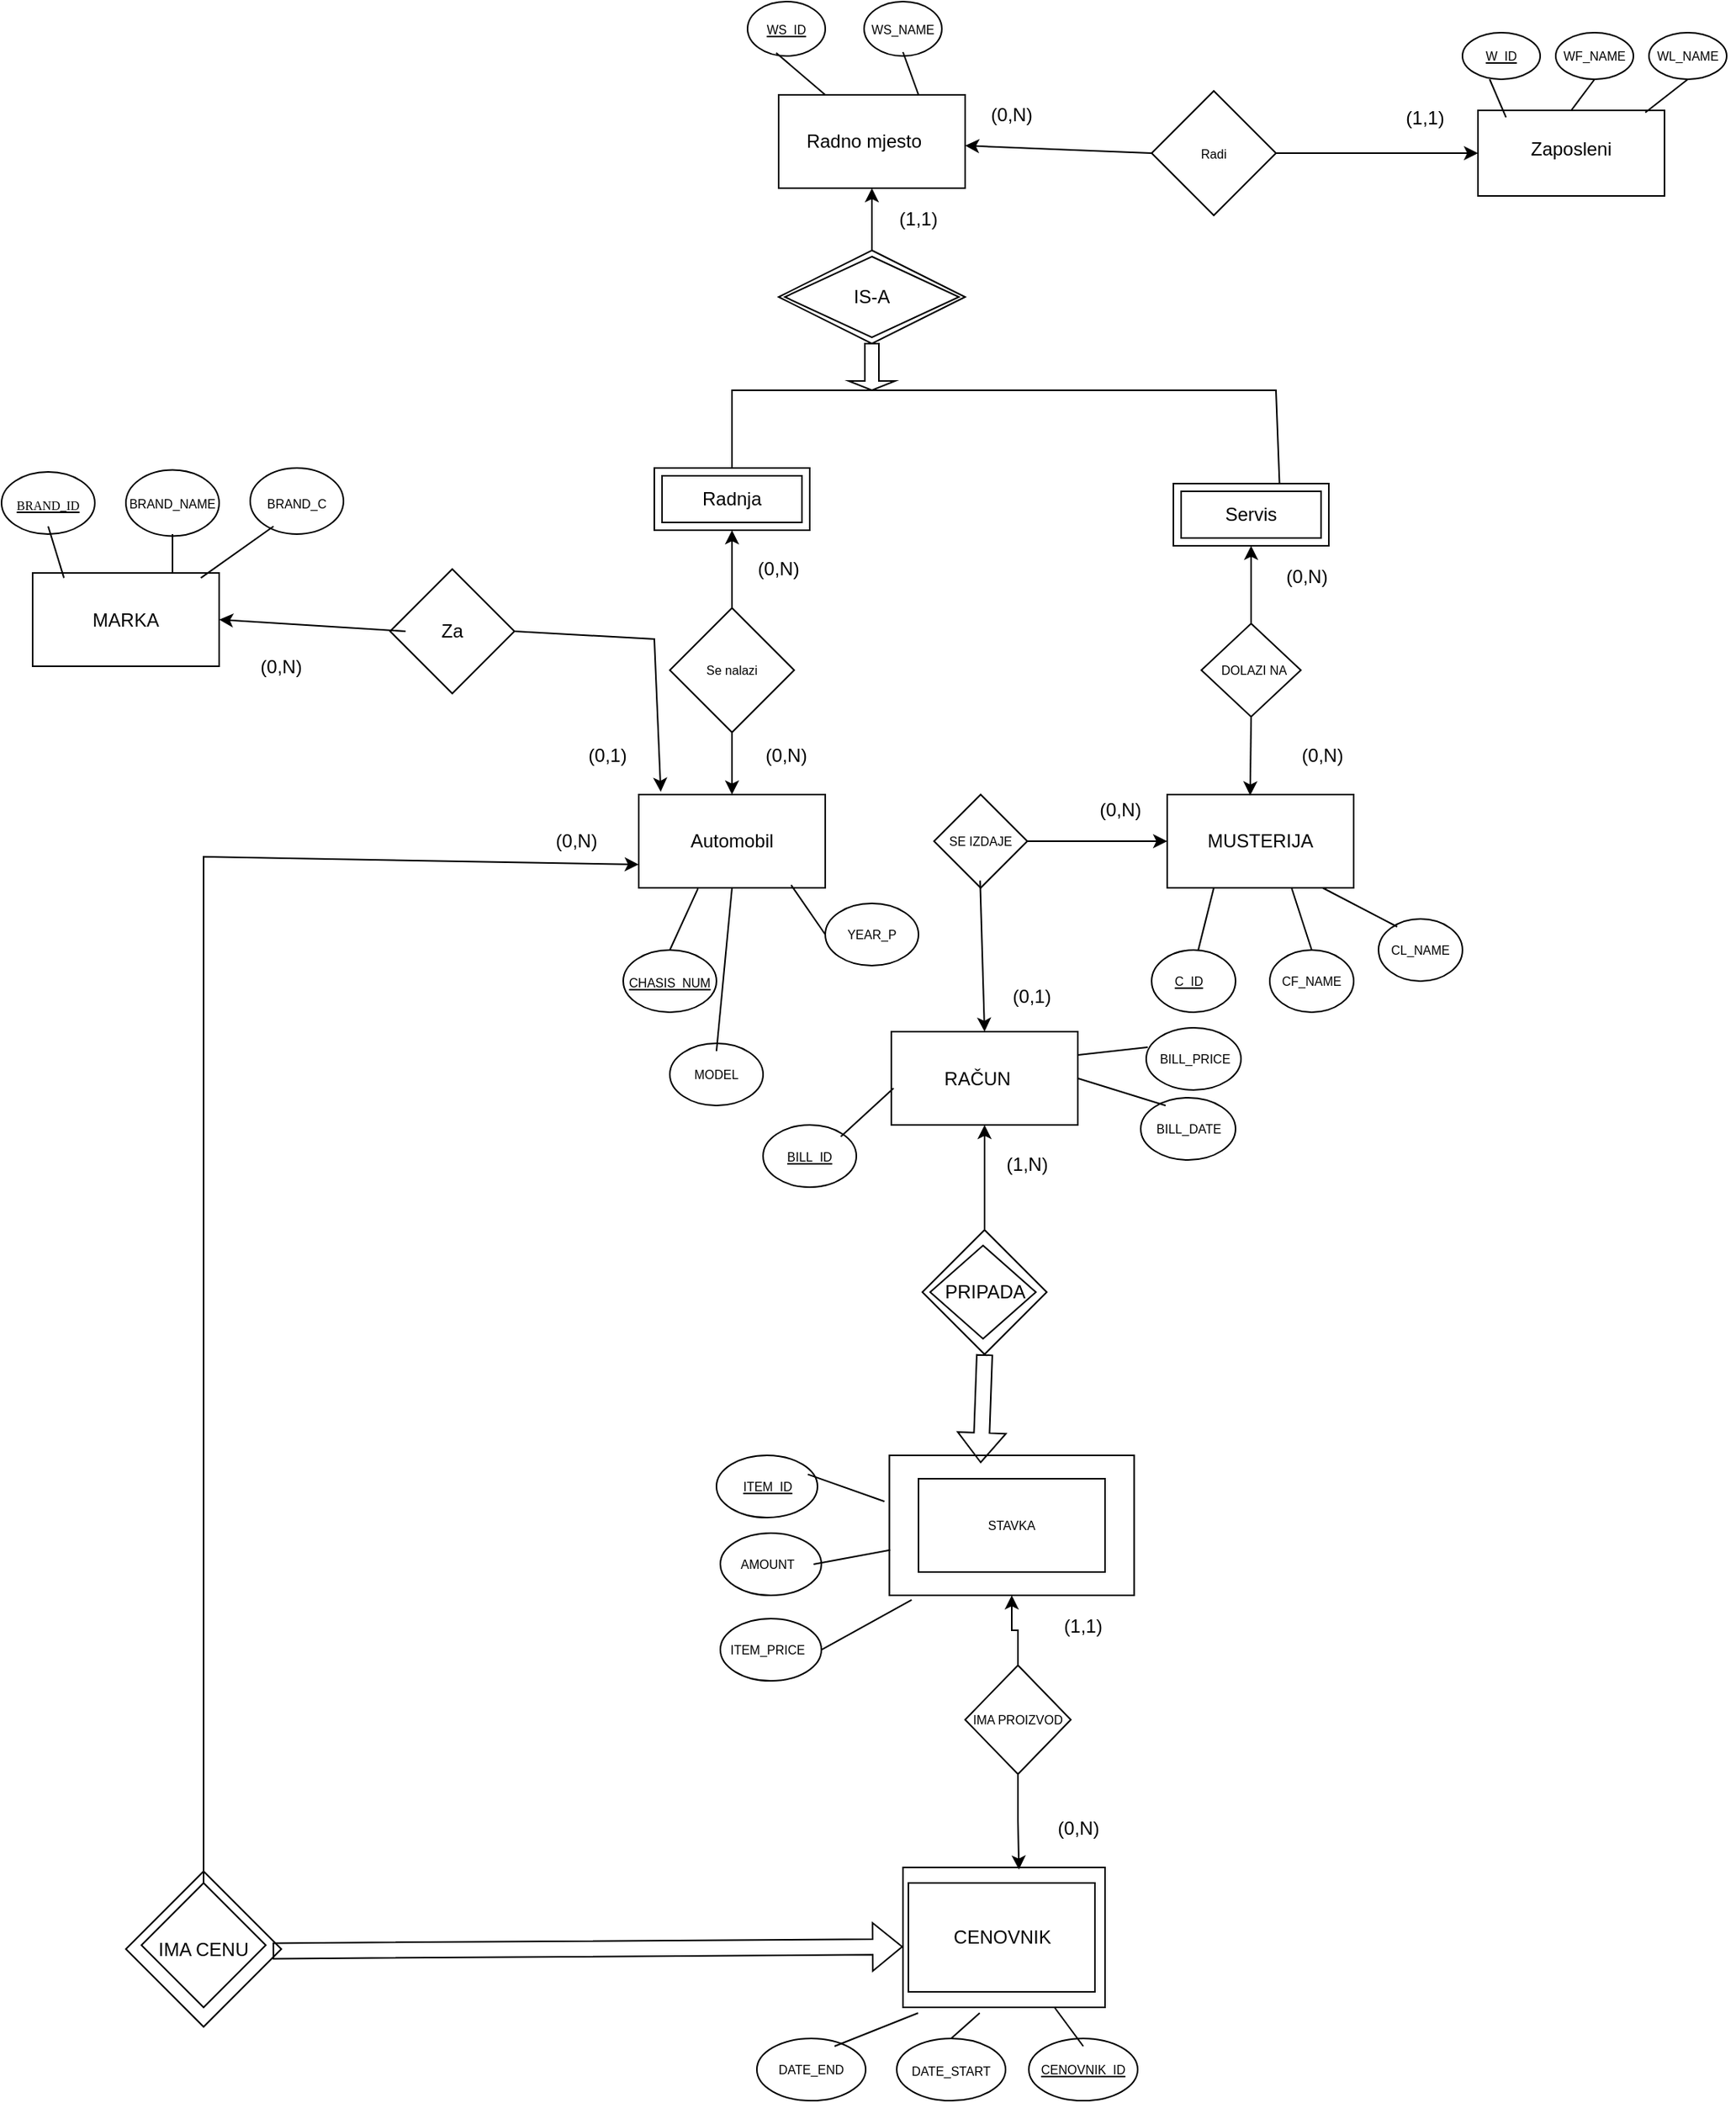 <mxfile version="20.0.1" type="device"><diagram id="7mnA6us9_zpWTogtl-sN" name="Page-1"><mxGraphModel dx="2310" dy="827" grid="1" gridSize="10" guides="1" tooltips="1" connect="1" arrows="1" fold="1" page="1" pageScale="1" pageWidth="827" pageHeight="1169" math="0" shadow="0"><root><mxCell id="0"/><mxCell id="1" parent="0"/><mxCell id="4IV0xCQvhKPfLv9_B-AJ-1" value="" style="rounded=0;whiteSpace=wrap;html=1;" parent="1" vertex="1"><mxGeometry x="560" y="120" width="120" height="55" as="geometry"/></mxCell><mxCell id="4IV0xCQvhKPfLv9_B-AJ-2" value="Zaposleni&lt;br&gt;" style="text;html=1;strokeColor=none;fillColor=none;align=center;verticalAlign=middle;whiteSpace=wrap;rounded=0;" parent="1" vertex="1"><mxGeometry x="590" y="130" width="60" height="30" as="geometry"/></mxCell><mxCell id="4IV0xCQvhKPfLv9_B-AJ-3" value="" style="ellipse;whiteSpace=wrap;html=1;" parent="1" vertex="1"><mxGeometry x="550" y="70" width="50" height="30" as="geometry"/></mxCell><mxCell id="4IV0xCQvhKPfLv9_B-AJ-4" value="W_ID" style="text;html=1;strokeColor=none;fillColor=none;align=center;verticalAlign=middle;whiteSpace=wrap;rounded=0;fontStyle=4;fontSize=8;" parent="1" vertex="1"><mxGeometry x="560" y="70" width="30" height="30" as="geometry"/></mxCell><mxCell id="4IV0xCQvhKPfLv9_B-AJ-8" value="" style="endArrow=none;html=1;rounded=0;fontSize=8;exitX=0.15;exitY=0.08;exitDx=0;exitDy=0;entryX=0.25;entryY=1;entryDx=0;entryDy=0;exitPerimeter=0;" parent="1" source="4IV0xCQvhKPfLv9_B-AJ-1" target="4IV0xCQvhKPfLv9_B-AJ-4" edge="1"><mxGeometry width="50" height="50" relative="1" as="geometry"><mxPoint x="390" y="320" as="sourcePoint"/><mxPoint x="440" y="270" as="targetPoint"/></mxGeometry></mxCell><mxCell id="4IV0xCQvhKPfLv9_B-AJ-9" value="" style="ellipse;whiteSpace=wrap;html=1;fontSize=8;" parent="1" vertex="1"><mxGeometry x="610" y="70" width="50" height="30" as="geometry"/></mxCell><mxCell id="4IV0xCQvhKPfLv9_B-AJ-13" value="" style="ellipse;whiteSpace=wrap;html=1;fontSize=8;" parent="1" vertex="1"><mxGeometry x="670" y="70" width="50" height="30" as="geometry"/></mxCell><mxCell id="4IV0xCQvhKPfLv9_B-AJ-10" value="WF_NAME" style="text;html=1;strokeColor=none;fillColor=none;align=center;verticalAlign=middle;whiteSpace=wrap;rounded=0;fontSize=8;" parent="1" vertex="1"><mxGeometry x="605" y="70" width="60" height="30" as="geometry"/></mxCell><mxCell id="4IV0xCQvhKPfLv9_B-AJ-15" value="" style="endArrow=none;html=1;rounded=0;fontSize=8;exitX=0.5;exitY=0;exitDx=0;exitDy=0;entryX=0.5;entryY=1;entryDx=0;entryDy=0;" parent="1" source="4IV0xCQvhKPfLv9_B-AJ-1" target="4IV0xCQvhKPfLv9_B-AJ-10" edge="1"><mxGeometry width="50" height="50" relative="1" as="geometry"><mxPoint x="620" y="115" as="sourcePoint"/><mxPoint x="640" y="100" as="targetPoint"/></mxGeometry></mxCell><mxCell id="4IV0xCQvhKPfLv9_B-AJ-19" value="WL_NAME" style="text;html=1;strokeColor=none;fillColor=none;align=center;verticalAlign=middle;whiteSpace=wrap;rounded=0;fontSize=8;" parent="1" vertex="1"><mxGeometry x="665" y="70" width="60" height="30" as="geometry"/></mxCell><mxCell id="4IV0xCQvhKPfLv9_B-AJ-21" value="" style="endArrow=none;html=1;rounded=0;fontSize=8;entryX=0.897;entryY=0.025;entryDx=0;entryDy=0;entryPerimeter=0;exitX=0.5;exitY=1;exitDx=0;exitDy=0;" parent="1" source="4IV0xCQvhKPfLv9_B-AJ-19" target="4IV0xCQvhKPfLv9_B-AJ-1" edge="1"><mxGeometry width="50" height="50" relative="1" as="geometry"><mxPoint x="620" y="290" as="sourcePoint"/><mxPoint x="670" y="240" as="targetPoint"/></mxGeometry></mxCell><mxCell id="4IV0xCQvhKPfLv9_B-AJ-23" value="" style="rounded=0;whiteSpace=wrap;html=1;fontSize=8;" parent="1" vertex="1"><mxGeometry x="110" y="110" width="120" height="60" as="geometry"/></mxCell><mxCell id="4IV0xCQvhKPfLv9_B-AJ-24" value="" style="rhombus;whiteSpace=wrap;html=1;fontSize=8;" parent="1" vertex="1"><mxGeometry x="350" y="107.5" width="80" height="80" as="geometry"/></mxCell><mxCell id="4IV0xCQvhKPfLv9_B-AJ-25" value="Radi" style="text;html=1;strokeColor=none;fillColor=none;align=center;verticalAlign=middle;whiteSpace=wrap;rounded=0;fontSize=8;" parent="1" vertex="1"><mxGeometry x="360" y="132.5" width="60" height="30" as="geometry"/></mxCell><mxCell id="4IV0xCQvhKPfLv9_B-AJ-26" value="&lt;font style=&quot;font-size: 12px;&quot;&gt;Radno mjesto&lt;/font&gt;" style="text;html=1;strokeColor=none;fillColor=none;align=center;verticalAlign=middle;whiteSpace=wrap;rounded=0;fontSize=8;" parent="1" vertex="1"><mxGeometry x="100" y="125" width="130" height="30" as="geometry"/></mxCell><mxCell id="4IV0xCQvhKPfLv9_B-AJ-27" value="" style="endArrow=classic;html=1;rounded=0;fontSize=12;exitX=0;exitY=0.5;exitDx=0;exitDy=0;" parent="1" source="4IV0xCQvhKPfLv9_B-AJ-24" target="4IV0xCQvhKPfLv9_B-AJ-26" edge="1"><mxGeometry width="50" height="50" relative="1" as="geometry"><mxPoint x="250" y="190" as="sourcePoint"/><mxPoint x="300" y="140" as="targetPoint"/></mxGeometry></mxCell><mxCell id="4IV0xCQvhKPfLv9_B-AJ-29" value="" style="endArrow=classic;html=1;rounded=0;fontSize=12;exitX=1;exitY=0.5;exitDx=0;exitDy=0;entryX=0;entryY=0.5;entryDx=0;entryDy=0;" parent="1" source="4IV0xCQvhKPfLv9_B-AJ-24" target="4IV0xCQvhKPfLv9_B-AJ-1" edge="1"><mxGeometry width="50" height="50" relative="1" as="geometry"><mxPoint x="390" y="310" as="sourcePoint"/><mxPoint x="440" y="260" as="targetPoint"/></mxGeometry></mxCell><mxCell id="4IV0xCQvhKPfLv9_B-AJ-30" value="(1,1)" style="text;html=1;strokeColor=none;fillColor=none;align=center;verticalAlign=middle;whiteSpace=wrap;rounded=0;fontSize=12;" parent="1" vertex="1"><mxGeometry x="496" y="110" width="60" height="30" as="geometry"/></mxCell><mxCell id="4IV0xCQvhKPfLv9_B-AJ-31" value="(0,N)" style="text;html=1;strokeColor=none;fillColor=none;align=center;verticalAlign=middle;whiteSpace=wrap;rounded=0;fontSize=12;" parent="1" vertex="1"><mxGeometry x="230" y="107.5" width="60" height="30" as="geometry"/></mxCell><mxCell id="4IV0xCQvhKPfLv9_B-AJ-32" value="IS-A" style="shape=rhombus;double=1;perimeter=rhombusPerimeter;whiteSpace=wrap;html=1;align=center;fontSize=12;" parent="1" vertex="1"><mxGeometry x="110" y="210" width="120" height="60" as="geometry"/></mxCell><mxCell id="4IV0xCQvhKPfLv9_B-AJ-33" value="" style="endArrow=classic;html=1;rounded=0;fontSize=12;exitX=0.5;exitY=0;exitDx=0;exitDy=0;entryX=0.5;entryY=1;entryDx=0;entryDy=0;" parent="1" source="4IV0xCQvhKPfLv9_B-AJ-32" target="4IV0xCQvhKPfLv9_B-AJ-23" edge="1"><mxGeometry width="50" height="50" relative="1" as="geometry"><mxPoint x="80" y="240" as="sourcePoint"/><mxPoint x="130" y="190" as="targetPoint"/></mxGeometry></mxCell><mxCell id="4IV0xCQvhKPfLv9_B-AJ-35" value="" style="shape=singleArrow;direction=south;whiteSpace=wrap;html=1;fontSize=12;" parent="1" vertex="1"><mxGeometry x="155" y="270" width="30" height="30" as="geometry"/></mxCell><mxCell id="4IV0xCQvhKPfLv9_B-AJ-38" value="" style="endArrow=none;html=1;rounded=0;fontSize=12;exitX=0.684;exitY=0.085;exitDx=0;exitDy=0;entryX=1;entryY=0.5;entryDx=0;entryDy=0;entryPerimeter=0;exitPerimeter=0;" parent="1" source="4IV0xCQvhKPfLv9_B-AJ-39" target="4IV0xCQvhKPfLv9_B-AJ-35" edge="1"><mxGeometry width="50" height="50" relative="1" as="geometry"><mxPoint x="260" y="350" as="sourcePoint"/><mxPoint x="440" y="260" as="targetPoint"/><Array as="points"><mxPoint x="430" y="300"/></Array></mxGeometry></mxCell><mxCell id="4IV0xCQvhKPfLv9_B-AJ-39" value="Servis" style="shape=ext;margin=3;double=1;whiteSpace=wrap;html=1;align=center;fontSize=12;" parent="1" vertex="1"><mxGeometry x="364" y="360" width="100" height="40" as="geometry"/></mxCell><mxCell id="4IV0xCQvhKPfLv9_B-AJ-40" value="Radnja" style="shape=ext;margin=3;double=1;whiteSpace=wrap;html=1;align=center;fontSize=12;" parent="1" vertex="1"><mxGeometry x="30" y="350" width="100" height="40" as="geometry"/></mxCell><mxCell id="4IV0xCQvhKPfLv9_B-AJ-41" value="" style="endArrow=none;html=1;rounded=0;fontSize=12;exitX=0.5;exitY=0;exitDx=0;exitDy=0;entryX=1;entryY=0.5;entryDx=0;entryDy=0;entryPerimeter=0;" parent="1" source="4IV0xCQvhKPfLv9_B-AJ-40" target="4IV0xCQvhKPfLv9_B-AJ-35" edge="1"><mxGeometry width="50" height="50" relative="1" as="geometry"><mxPoint x="390" y="310" as="sourcePoint"/><mxPoint x="140" y="310" as="targetPoint"/><Array as="points"><mxPoint x="80" y="300"/></Array></mxGeometry></mxCell><mxCell id="4IV0xCQvhKPfLv9_B-AJ-42" value="(1,1)" style="text;html=1;strokeColor=none;fillColor=none;align=center;verticalAlign=middle;whiteSpace=wrap;rounded=0;fontSize=12;" parent="1" vertex="1"><mxGeometry x="170" y="175" width="60" height="30" as="geometry"/></mxCell><mxCell id="4IV0xCQvhKPfLv9_B-AJ-43" value="" style="rounded=0;whiteSpace=wrap;html=1;fontSize=12;" parent="1" vertex="1"><mxGeometry x="20" y="560" width="120" height="60" as="geometry"/></mxCell><mxCell id="4IV0xCQvhKPfLv9_B-AJ-44" value="" style="rhombus;whiteSpace=wrap;html=1;fontSize=12;" parent="1" vertex="1"><mxGeometry x="40" y="440" width="80" height="80" as="geometry"/></mxCell><mxCell id="4IV0xCQvhKPfLv9_B-AJ-45" value="" style="endArrow=classic;html=1;rounded=0;fontSize=12;exitX=0.5;exitY=0;exitDx=0;exitDy=0;entryX=0.5;entryY=1;entryDx=0;entryDy=0;" parent="1" source="4IV0xCQvhKPfLv9_B-AJ-44" target="4IV0xCQvhKPfLv9_B-AJ-40" edge="1"><mxGeometry width="50" height="50" relative="1" as="geometry"><mxPoint x="390" y="410" as="sourcePoint"/><mxPoint x="440" y="360" as="targetPoint"/></mxGeometry></mxCell><mxCell id="4IV0xCQvhKPfLv9_B-AJ-46" value="" style="endArrow=classic;html=1;rounded=0;fontSize=12;exitX=0.5;exitY=1;exitDx=0;exitDy=0;entryX=0.5;entryY=0;entryDx=0;entryDy=0;" parent="1" source="4IV0xCQvhKPfLv9_B-AJ-44" target="4IV0xCQvhKPfLv9_B-AJ-43" edge="1"><mxGeometry width="50" height="50" relative="1" as="geometry"><mxPoint x="120" y="560" as="sourcePoint"/><mxPoint x="170" y="510" as="targetPoint"/></mxGeometry></mxCell><mxCell id="4IV0xCQvhKPfLv9_B-AJ-47" value="" style="ellipse;whiteSpace=wrap;html=1;fontSize=12;" parent="1" vertex="1"><mxGeometry x="90" y="50" width="50" height="35" as="geometry"/></mxCell><mxCell id="4IV0xCQvhKPfLv9_B-AJ-48" value="&lt;u&gt;WS_ID&lt;/u&gt;" style="text;html=1;strokeColor=none;fillColor=none;align=center;verticalAlign=middle;whiteSpace=wrap;rounded=0;fontSize=8;" parent="1" vertex="1"><mxGeometry x="85" y="52.5" width="60" height="30" as="geometry"/></mxCell><mxCell id="4IV0xCQvhKPfLv9_B-AJ-49" value="" style="endArrow=none;html=1;rounded=0;fontSize=8;entryX=0.39;entryY=1.017;entryDx=0;entryDy=0;entryPerimeter=0;exitX=0.25;exitY=0;exitDx=0;exitDy=0;" parent="1" source="4IV0xCQvhKPfLv9_B-AJ-23" target="4IV0xCQvhKPfLv9_B-AJ-48" edge="1"><mxGeometry width="50" height="50" relative="1" as="geometry"><mxPoint x="50" y="140" as="sourcePoint"/><mxPoint x="100" y="90" as="targetPoint"/></mxGeometry></mxCell><mxCell id="4IV0xCQvhKPfLv9_B-AJ-50" value="Se nalazi" style="text;html=1;strokeColor=none;fillColor=none;align=center;verticalAlign=middle;whiteSpace=wrap;rounded=0;fontSize=8;" parent="1" vertex="1"><mxGeometry x="50" y="465" width="60" height="30" as="geometry"/></mxCell><mxCell id="4IV0xCQvhKPfLv9_B-AJ-51" value="&lt;font style=&quot;font-size: 12px;&quot;&gt;Automobil&lt;/font&gt;" style="text;html=1;strokeColor=none;fillColor=none;align=center;verticalAlign=middle;whiteSpace=wrap;rounded=0;fontSize=8;" parent="1" vertex="1"><mxGeometry x="50" y="575" width="60" height="30" as="geometry"/></mxCell><mxCell id="4IV0xCQvhKPfLv9_B-AJ-52" value="" style="ellipse;whiteSpace=wrap;html=1;fontSize=12;" parent="1" vertex="1"><mxGeometry x="10" y="660" width="60" height="40" as="geometry"/></mxCell><mxCell id="4IV0xCQvhKPfLv9_B-AJ-53" value="&lt;u&gt;&lt;font style=&quot;font-size: 8px;&quot;&gt;CHASIS_NUM&lt;/font&gt;&lt;/u&gt;" style="text;html=1;strokeColor=none;fillColor=none;align=center;verticalAlign=middle;whiteSpace=wrap;rounded=0;fontSize=12;" parent="1" vertex="1"><mxGeometry x="10" y="665" width="60" height="30" as="geometry"/></mxCell><mxCell id="4IV0xCQvhKPfLv9_B-AJ-54" value="" style="endArrow=none;html=1;rounded=0;fontSize=8;entryX=0.317;entryY=1.01;entryDx=0;entryDy=0;entryPerimeter=0;" parent="1" target="4IV0xCQvhKPfLv9_B-AJ-43" edge="1"><mxGeometry width="50" height="50" relative="1" as="geometry"><mxPoint x="40" y="660" as="sourcePoint"/><mxPoint x="80" y="630" as="targetPoint"/></mxGeometry></mxCell><mxCell id="4IV0xCQvhKPfLv9_B-AJ-56" value="" style="ellipse;whiteSpace=wrap;html=1;fontSize=12;" parent="1" vertex="1"><mxGeometry x="140" y="630" width="60" height="40" as="geometry"/></mxCell><mxCell id="4IV0xCQvhKPfLv9_B-AJ-57" value="" style="ellipse;whiteSpace=wrap;html=1;fontSize=12;" parent="1" vertex="1"><mxGeometry x="40" y="720" width="60" height="40" as="geometry"/></mxCell><mxCell id="4IV0xCQvhKPfLv9_B-AJ-59" value="YEAR_P" style="text;html=1;strokeColor=none;fillColor=none;align=center;verticalAlign=middle;whiteSpace=wrap;rounded=0;fontSize=8;" parent="1" vertex="1"><mxGeometry x="140" y="635" width="60" height="30" as="geometry"/></mxCell><mxCell id="4IV0xCQvhKPfLv9_B-AJ-60" value="MODEL" style="text;html=1;strokeColor=none;fillColor=none;align=center;verticalAlign=middle;whiteSpace=wrap;rounded=0;fontSize=8;" parent="1" vertex="1"><mxGeometry x="40" y="725" width="60" height="30" as="geometry"/></mxCell><mxCell id="4IV0xCQvhKPfLv9_B-AJ-62" value="" style="endArrow=none;html=1;rounded=0;fontSize=8;entryX=0.817;entryY=0.97;entryDx=0;entryDy=0;entryPerimeter=0;" parent="1" target="4IV0xCQvhKPfLv9_B-AJ-43" edge="1"><mxGeometry width="50" height="50" relative="1" as="geometry"><mxPoint x="140" y="650" as="sourcePoint"/><mxPoint x="330" y="600" as="targetPoint"/></mxGeometry></mxCell><mxCell id="4IV0xCQvhKPfLv9_B-AJ-63" value="" style="endArrow=none;html=1;rounded=0;fontSize=8;exitX=0.5;exitY=0;exitDx=0;exitDy=0;" parent="1" source="4IV0xCQvhKPfLv9_B-AJ-60" edge="1"><mxGeometry width="50" height="50" relative="1" as="geometry"><mxPoint x="210" y="510" as="sourcePoint"/><mxPoint x="80" y="620" as="targetPoint"/></mxGeometry></mxCell><mxCell id="4IV0xCQvhKPfLv9_B-AJ-65" value="(0,N)" style="text;html=1;strokeColor=none;fillColor=none;align=center;verticalAlign=middle;whiteSpace=wrap;rounded=0;fontSize=12;" parent="1" vertex="1"><mxGeometry x="80" y="400" width="60" height="30" as="geometry"/></mxCell><mxCell id="4IV0xCQvhKPfLv9_B-AJ-67" value="(0,N)" style="text;html=1;strokeColor=none;fillColor=none;align=center;verticalAlign=middle;whiteSpace=wrap;rounded=0;fontSize=12;" parent="1" vertex="1"><mxGeometry x="85" y="520" width="60" height="30" as="geometry"/></mxCell><mxCell id="4IV0xCQvhKPfLv9_B-AJ-69" value="" style="rounded=0;whiteSpace=wrap;html=1;fontSize=12;" parent="1" vertex="1"><mxGeometry x="360" y="560" width="120" height="60" as="geometry"/></mxCell><mxCell id="4IV0xCQvhKPfLv9_B-AJ-70" value="MUSTERIJA" style="text;html=1;strokeColor=none;fillColor=none;align=center;verticalAlign=middle;whiteSpace=wrap;rounded=0;fontSize=12;" parent="1" vertex="1"><mxGeometry x="390" y="575" width="60" height="30" as="geometry"/></mxCell><mxCell id="4IV0xCQvhKPfLv9_B-AJ-71" value="" style="rhombus;whiteSpace=wrap;html=1;fontSize=12;" parent="1" vertex="1"><mxGeometry x="210" y="560" width="60" height="60" as="geometry"/></mxCell><mxCell id="4IV0xCQvhKPfLv9_B-AJ-72" value="SE IZDAJE" style="text;html=1;strokeColor=none;fillColor=none;align=center;verticalAlign=middle;whiteSpace=wrap;rounded=0;fontSize=8;" parent="1" vertex="1"><mxGeometry x="210" y="575" width="60" height="30" as="geometry"/></mxCell><mxCell id="4IV0xCQvhKPfLv9_B-AJ-73" value="" style="endArrow=classic;html=1;rounded=0;fontSize=8;exitX=1;exitY=0.5;exitDx=0;exitDy=0;entryX=0;entryY=0.5;entryDx=0;entryDy=0;" parent="1" source="4IV0xCQvhKPfLv9_B-AJ-72" target="4IV0xCQvhKPfLv9_B-AJ-69" edge="1"><mxGeometry width="50" height="50" relative="1" as="geometry"><mxPoint x="280" y="600" as="sourcePoint"/><mxPoint x="330" y="550" as="targetPoint"/></mxGeometry></mxCell><mxCell id="4IV0xCQvhKPfLv9_B-AJ-77" value="" style="ellipse;whiteSpace=wrap;html=1;fontSize=12;" parent="1" vertex="1"><mxGeometry x="350" y="660" width="54" height="40" as="geometry"/></mxCell><mxCell id="4IV0xCQvhKPfLv9_B-AJ-78" value="&lt;u&gt;C_ID&lt;/u&gt;" style="text;html=1;strokeColor=none;fillColor=none;align=center;verticalAlign=middle;whiteSpace=wrap;rounded=0;fontSize=8;" parent="1" vertex="1"><mxGeometry x="344" y="665" width="60" height="30" as="geometry"/></mxCell><mxCell id="4IV0xCQvhKPfLv9_B-AJ-79" value="" style="endArrow=none;html=1;rounded=0;fontSize=8;exitX=0.25;exitY=1;exitDx=0;exitDy=0;" parent="1" source="4IV0xCQvhKPfLv9_B-AJ-69" edge="1"><mxGeometry width="50" height="50" relative="1" as="geometry"><mxPoint x="260" y="740" as="sourcePoint"/><mxPoint x="380" y="660" as="targetPoint"/></mxGeometry></mxCell><mxCell id="4IV0xCQvhKPfLv9_B-AJ-81" value="" style="ellipse;whiteSpace=wrap;html=1;fontSize=12;" parent="1" vertex="1"><mxGeometry x="426" y="660" width="54" height="40" as="geometry"/></mxCell><mxCell id="4IV0xCQvhKPfLv9_B-AJ-83" value="" style="ellipse;whiteSpace=wrap;html=1;fontSize=12;" parent="1" vertex="1"><mxGeometry x="496" y="640" width="54" height="40" as="geometry"/></mxCell><mxCell id="4IV0xCQvhKPfLv9_B-AJ-85" value="CF_NAME" style="text;html=1;strokeColor=none;fillColor=none;align=center;verticalAlign=middle;whiteSpace=wrap;rounded=0;fontSize=8;" parent="1" vertex="1"><mxGeometry x="423" y="665" width="60" height="30" as="geometry"/></mxCell><mxCell id="4IV0xCQvhKPfLv9_B-AJ-86" value="CL_NAME" style="text;html=1;strokeColor=none;fillColor=none;align=center;verticalAlign=middle;whiteSpace=wrap;rounded=0;fontSize=8;" parent="1" vertex="1"><mxGeometry x="493" y="645" width="60" height="30" as="geometry"/></mxCell><mxCell id="4IV0xCQvhKPfLv9_B-AJ-87" value="" style="endArrow=none;html=1;rounded=0;fontSize=8;exitX=0.667;exitY=1;exitDx=0;exitDy=0;exitPerimeter=0;" parent="1" source="4IV0xCQvhKPfLv9_B-AJ-69" edge="1"><mxGeometry width="50" height="50" relative="1" as="geometry"><mxPoint x="380" y="800" as="sourcePoint"/><mxPoint x="453" y="660" as="targetPoint"/></mxGeometry></mxCell><mxCell id="4IV0xCQvhKPfLv9_B-AJ-88" value="" style="endArrow=none;html=1;rounded=0;fontSize=8;entryX=0.25;entryY=0;entryDx=0;entryDy=0;" parent="1" target="4IV0xCQvhKPfLv9_B-AJ-86" edge="1"><mxGeometry width="50" height="50" relative="1" as="geometry"><mxPoint x="460" y="620" as="sourcePoint"/><mxPoint x="500" y="640" as="targetPoint"/></mxGeometry></mxCell><mxCell id="4IV0xCQvhKPfLv9_B-AJ-89" value="" style="rounded=0;whiteSpace=wrap;html=1;fontSize=8;" parent="1" vertex="1"><mxGeometry x="182.5" y="712.5" width="120" height="60" as="geometry"/></mxCell><mxCell id="4IV0xCQvhKPfLv9_B-AJ-90" value="RAČUN" style="text;html=1;strokeColor=none;fillColor=none;align=center;verticalAlign=middle;whiteSpace=wrap;rounded=0;fontSize=12;" parent="1" vertex="1"><mxGeometry x="207.5" y="727.5" width="60" height="30" as="geometry"/></mxCell><mxCell id="4IV0xCQvhKPfLv9_B-AJ-95" value="" style="endArrow=classic;html=1;rounded=0;fontSize=8;entryX=0.5;entryY=0;entryDx=0;entryDy=0;exitX=0.494;exitY=0.922;exitDx=0;exitDy=0;exitPerimeter=0;" parent="1" source="4IV0xCQvhKPfLv9_B-AJ-71" target="4IV0xCQvhKPfLv9_B-AJ-89" edge="1"><mxGeometry width="50" height="50" relative="1" as="geometry"><mxPoint x="240" y="690" as="sourcePoint"/><mxPoint x="240" y="440" as="targetPoint"/></mxGeometry></mxCell><mxCell id="4IV0xCQvhKPfLv9_B-AJ-99" value="" style="rounded=0;whiteSpace=wrap;html=1;fontSize=12;fillColor=default;" parent="1" vertex="1"><mxGeometry x="193.5" y="1260" width="120" height="70" as="geometry"/></mxCell><mxCell id="4IV0xCQvhKPfLv9_B-AJ-100" value="CENOVNIK" style="text;html=1;strokeColor=none;fillColor=none;align=center;verticalAlign=middle;whiteSpace=wrap;rounded=0;fontSize=12;" parent="1" vertex="1"><mxGeometry x="223.5" y="1280" width="60" height="30" as="geometry"/></mxCell><mxCell id="4IV0xCQvhKPfLv9_B-AJ-102" value="" style="rhombus;whiteSpace=wrap;html=1;fontSize=12;fillColor=default;" parent="1" vertex="1"><mxGeometry x="-300" y="1260" width="80" height="80" as="geometry"/></mxCell><mxCell id="4IV0xCQvhKPfLv9_B-AJ-104" value="" style="endArrow=classic;html=1;rounded=0;fontSize=12;exitX=0.5;exitY=0;exitDx=0;exitDy=0;entryX=0;entryY=0.75;entryDx=0;entryDy=0;" parent="1" source="4IV0xCQvhKPfLv9_B-AJ-102" target="4IV0xCQvhKPfLv9_B-AJ-43" edge="1"><mxGeometry width="50" height="50" relative="1" as="geometry"><mxPoint x="390" y="700" as="sourcePoint"/><mxPoint y="590" as="targetPoint"/><Array as="points"><mxPoint x="-260" y="600"/></Array></mxGeometry></mxCell><mxCell id="4IV0xCQvhKPfLv9_B-AJ-105" value="IMA CENU" style="text;html=1;strokeColor=none;fillColor=none;align=center;verticalAlign=middle;whiteSpace=wrap;rounded=0;fontSize=12;" parent="1" vertex="1"><mxGeometry x="-290" y="1290" width="60" height="25" as="geometry"/></mxCell><mxCell id="4IV0xCQvhKPfLv9_B-AJ-106" value="(0,N)" style="text;html=1;strokeColor=none;fillColor=none;align=center;verticalAlign=middle;whiteSpace=wrap;rounded=0;fontSize=12;" parent="1" vertex="1"><mxGeometry x="-50" y="575" width="60" height="30" as="geometry"/></mxCell><mxCell id="4IV0xCQvhKPfLv9_B-AJ-115" value="" style="ellipse;whiteSpace=wrap;html=1;fontSize=12;fillColor=default;" parent="1" vertex="1"><mxGeometry x="186" y="1360" width="70" height="40" as="geometry"/></mxCell><mxCell id="4IV0xCQvhKPfLv9_B-AJ-116" value="&lt;font style=&quot;font-size: 8px;&quot;&gt;DATE_START&lt;/font&gt;" style="text;html=1;strokeColor=none;fillColor=none;align=center;verticalAlign=middle;whiteSpace=wrap;rounded=0;fontSize=12;" parent="1" vertex="1"><mxGeometry x="191" y="1365" width="60" height="30" as="geometry"/></mxCell><mxCell id="4IV0xCQvhKPfLv9_B-AJ-117" value="" style="endArrow=none;html=1;rounded=0;fontSize=8;exitX=0.5;exitY=0;exitDx=0;exitDy=0;entryX=0.38;entryY=1.04;entryDx=0;entryDy=0;entryPerimeter=0;" parent="1" source="4IV0xCQvhKPfLv9_B-AJ-115" target="Q39lx9Tu4b9UfrkVR2m0-22" edge="1"><mxGeometry width="50" height="50" relative="1" as="geometry"><mxPoint x="346" y="1400" as="sourcePoint"/><mxPoint x="396" y="1350" as="targetPoint"/></mxGeometry></mxCell><mxCell id="4IV0xCQvhKPfLv9_B-AJ-118" value="" style="rounded=0;whiteSpace=wrap;html=1;fontSize=8;fillColor=default;" parent="1" vertex="1"><mxGeometry x="-370" y="417.5" width="120" height="60" as="geometry"/></mxCell><mxCell id="4IV0xCQvhKPfLv9_B-AJ-119" value="&lt;span style=&quot;font-size: 12px;&quot;&gt;MARKA&lt;/span&gt;" style="text;html=1;strokeColor=none;fillColor=none;align=center;verticalAlign=middle;whiteSpace=wrap;rounded=0;fontSize=8;" parent="1" vertex="1"><mxGeometry x="-340" y="432.5" width="60" height="30" as="geometry"/></mxCell><mxCell id="4IV0xCQvhKPfLv9_B-AJ-120" value="" style="rhombus;whiteSpace=wrap;html=1;fontSize=12;fillColor=default;" parent="1" vertex="1"><mxGeometry x="-140" y="415" width="80" height="80" as="geometry"/></mxCell><mxCell id="4IV0xCQvhKPfLv9_B-AJ-122" value="Za" style="text;html=1;strokeColor=none;fillColor=none;align=center;verticalAlign=middle;whiteSpace=wrap;rounded=0;fontSize=12;" parent="1" vertex="1"><mxGeometry x="-130" y="440" width="60" height="30" as="geometry"/></mxCell><mxCell id="4IV0xCQvhKPfLv9_B-AJ-126" value="" style="endArrow=classic;html=1;rounded=0;fontSize=12;exitX=0;exitY=0.5;exitDx=0;exitDy=0;entryX=1;entryY=0.5;entryDx=0;entryDy=0;" parent="1" source="4IV0xCQvhKPfLv9_B-AJ-122" target="4IV0xCQvhKPfLv9_B-AJ-118" edge="1"><mxGeometry width="50" height="50" relative="1" as="geometry"><mxPoint x="-140" y="437.5" as="sourcePoint"/><mxPoint x="-190" y="422.5" as="targetPoint"/></mxGeometry></mxCell><mxCell id="4IV0xCQvhKPfLv9_B-AJ-127" value="" style="endArrow=classic;html=1;rounded=0;fontSize=12;exitX=1;exitY=0.5;exitDx=0;exitDy=0;entryX=0.118;entryY=-0.03;entryDx=0;entryDy=0;entryPerimeter=0;" parent="1" source="4IV0xCQvhKPfLv9_B-AJ-120" target="4IV0xCQvhKPfLv9_B-AJ-43" edge="1"><mxGeometry width="50" height="50" relative="1" as="geometry"><mxPoint x="-50" y="530" as="sourcePoint"/><mxPoint y="480" as="targetPoint"/><Array as="points"><mxPoint x="30" y="460"/></Array></mxGeometry></mxCell><mxCell id="4IV0xCQvhKPfLv9_B-AJ-128" value="(0,N)" style="text;html=1;strokeColor=none;fillColor=none;align=center;verticalAlign=middle;whiteSpace=wrap;rounded=0;fontSize=12;" parent="1" vertex="1"><mxGeometry x="-240" y="462.5" width="60" height="30" as="geometry"/></mxCell><mxCell id="4IV0xCQvhKPfLv9_B-AJ-129" value="(0,1)" style="text;html=1;strokeColor=none;fillColor=none;align=center;verticalAlign=middle;whiteSpace=wrap;rounded=0;fontSize=12;" parent="1" vertex="1"><mxGeometry x="-30" y="520" width="60" height="30" as="geometry"/></mxCell><mxCell id="4IV0xCQvhKPfLv9_B-AJ-130" value="" style="ellipse;whiteSpace=wrap;html=1;fontSize=12;fillColor=default;" parent="1" vertex="1"><mxGeometry x="-390" y="352.5" width="60" height="40" as="geometry"/></mxCell><mxCell id="4IV0xCQvhKPfLv9_B-AJ-131" value="&lt;span style=&quot;line-height: 115%; font-family: Calibri, &amp;quot;sans-serif&amp;quot;;&quot; lang=&quot;sr-Latn-BA&quot;&gt;&lt;font style=&quot;font-size: 8px;&quot;&gt;&lt;u&gt;BRAND_ID&lt;/u&gt;&lt;/font&gt;&lt;/span&gt;" style="text;html=1;strokeColor=none;fillColor=none;align=center;verticalAlign=middle;whiteSpace=wrap;rounded=0;fontSize=12;" parent="1" vertex="1"><mxGeometry x="-390" y="357.5" width="60" height="30" as="geometry"/></mxCell><mxCell id="4IV0xCQvhKPfLv9_B-AJ-132" value="" style="endArrow=none;html=1;rounded=0;fontSize=8;exitX=0.168;exitY=0.053;exitDx=0;exitDy=0;exitPerimeter=0;entryX=0.5;entryY=1;entryDx=0;entryDy=0;" parent="1" source="4IV0xCQvhKPfLv9_B-AJ-118" target="4IV0xCQvhKPfLv9_B-AJ-131" edge="1"><mxGeometry width="50" height="50" relative="1" as="geometry"><mxPoint x="-430" y="432.5" as="sourcePoint"/><mxPoint x="-380" y="382.5" as="targetPoint"/></mxGeometry></mxCell><mxCell id="fHISGBQFetVZAr4ZFrz0-1" value="" style="ellipse;whiteSpace=wrap;html=1;" parent="1" vertex="1"><mxGeometry x="-310" y="351.25" width="60" height="42.5" as="geometry"/></mxCell><mxCell id="fHISGBQFetVZAr4ZFrz0-2" value="" style="ellipse;whiteSpace=wrap;html=1;" parent="1" vertex="1"><mxGeometry x="-230" y="350" width="60" height="42.5" as="geometry"/></mxCell><mxCell id="fHISGBQFetVZAr4ZFrz0-3" value="BRAND_NAME" style="text;html=1;strokeColor=none;fillColor=none;align=center;verticalAlign=middle;whiteSpace=wrap;rounded=0;fontSize=8;" parent="1" vertex="1"><mxGeometry x="-310" y="357.5" width="60" height="30" as="geometry"/></mxCell><mxCell id="fHISGBQFetVZAr4ZFrz0-4" value="BRAND_C" style="text;html=1;strokeColor=none;fillColor=none;align=center;verticalAlign=middle;whiteSpace=wrap;rounded=0;fontSize=8;" parent="1" vertex="1"><mxGeometry x="-230" y="357.5" width="60" height="30" as="geometry"/></mxCell><mxCell id="fHISGBQFetVZAr4ZFrz0-5" value="" style="endArrow=none;html=1;rounded=0;fontSize=8;entryX=0.75;entryY=0;entryDx=0;entryDy=0;" parent="1" target="4IV0xCQvhKPfLv9_B-AJ-118" edge="1"><mxGeometry width="50" height="50" relative="1" as="geometry"><mxPoint x="-280" y="392.5" as="sourcePoint"/><mxPoint x="-260" y="522.5" as="targetPoint"/></mxGeometry></mxCell><mxCell id="fHISGBQFetVZAr4ZFrz0-6" value="" style="endArrow=none;html=1;rounded=0;fontSize=8;exitX=0.902;exitY=0.053;exitDx=0;exitDy=0;exitPerimeter=0;entryX=0.25;entryY=1;entryDx=0;entryDy=0;" parent="1" source="4IV0xCQvhKPfLv9_B-AJ-118" target="fHISGBQFetVZAr4ZFrz0-4" edge="1"><mxGeometry width="50" height="50" relative="1" as="geometry"><mxPoint x="-250" y="562.5" as="sourcePoint"/><mxPoint x="-200" y="512.5" as="targetPoint"/></mxGeometry></mxCell><mxCell id="fHISGBQFetVZAr4ZFrz0-8" value="" style="ellipse;whiteSpace=wrap;html=1;fontSize=8;" parent="1" vertex="1"><mxGeometry x="100" y="772.5" width="60" height="40" as="geometry"/></mxCell><mxCell id="fHISGBQFetVZAr4ZFrz0-9" value="&lt;u&gt;BILL_ID&lt;/u&gt;" style="text;html=1;strokeColor=none;fillColor=none;align=center;verticalAlign=middle;whiteSpace=wrap;rounded=0;fontSize=8;" parent="1" vertex="1"><mxGeometry x="100" y="777.5" width="60" height="30" as="geometry"/></mxCell><mxCell id="fHISGBQFetVZAr4ZFrz0-10" value="" style="endArrow=none;html=1;rounded=0;fontSize=8;exitX=0.012;exitY=0.606;exitDx=0;exitDy=0;exitPerimeter=0;" parent="1" source="4IV0xCQvhKPfLv9_B-AJ-89" edge="1"><mxGeometry width="50" height="50" relative="1" as="geometry"><mxPoint x="322.5" y="712.5" as="sourcePoint"/><mxPoint x="150" y="780" as="targetPoint"/></mxGeometry></mxCell><mxCell id="fHISGBQFetVZAr4ZFrz0-11" value="" style="ellipse;whiteSpace=wrap;html=1;fontSize=8;" parent="1" vertex="1"><mxGeometry x="343" y="755" width="61" height="40" as="geometry"/></mxCell><mxCell id="fHISGBQFetVZAr4ZFrz0-12" value="BILL_DATE" style="text;html=1;strokeColor=none;fillColor=none;align=center;verticalAlign=middle;whiteSpace=wrap;rounded=0;fontSize=8;" parent="1" vertex="1"><mxGeometry x="344" y="760" width="60" height="30" as="geometry"/></mxCell><mxCell id="fHISGBQFetVZAr4ZFrz0-13" value="" style="endArrow=none;html=1;rounded=0;fontSize=8;exitX=1;exitY=0.5;exitDx=0;exitDy=0;entryX=0.25;entryY=0;entryDx=0;entryDy=0;" parent="1" source="4IV0xCQvhKPfLv9_B-AJ-89" target="fHISGBQFetVZAr4ZFrz0-12" edge="1"><mxGeometry width="50" height="50" relative="1" as="geometry"><mxPoint x="332.5" y="832.5" as="sourcePoint"/><mxPoint x="308.5" y="695" as="targetPoint"/></mxGeometry></mxCell><mxCell id="fHISGBQFetVZAr4ZFrz0-14" value="" style="ellipse;whiteSpace=wrap;html=1;fontSize=8;" parent="1" vertex="1"><mxGeometry x="271" y="1360" width="70" height="40" as="geometry"/></mxCell><mxCell id="fHISGBQFetVZAr4ZFrz0-15" value="&lt;u&gt;CENOVNIK_ID&lt;/u&gt;" style="text;html=1;strokeColor=none;fillColor=none;align=center;verticalAlign=middle;whiteSpace=wrap;rounded=0;fontSize=8;" parent="1" vertex="1"><mxGeometry x="276" y="1365" width="60" height="30" as="geometry"/></mxCell><mxCell id="fHISGBQFetVZAr4ZFrz0-16" value="" style="endArrow=none;html=1;rounded=0;fontSize=8;exitX=0.5;exitY=0;exitDx=0;exitDy=0;entryX=0.75;entryY=1;entryDx=0;entryDy=0;" parent="1" source="fHISGBQFetVZAr4ZFrz0-15" target="Q39lx9Tu4b9UfrkVR2m0-22" edge="1"><mxGeometry width="50" height="50" relative="1" as="geometry"><mxPoint x="346" y="1380" as="sourcePoint"/><mxPoint x="396" y="1330" as="targetPoint"/></mxGeometry></mxCell><mxCell id="Q39lx9Tu4b9UfrkVR2m0-1" value="" style="ellipse;whiteSpace=wrap;html=1;" parent="1" vertex="1"><mxGeometry x="96" y="1360" width="70" height="40" as="geometry"/></mxCell><mxCell id="Q39lx9Tu4b9UfrkVR2m0-2" value="DATE_END" style="text;html=1;strokeColor=none;fillColor=none;align=center;verticalAlign=middle;whiteSpace=wrap;rounded=0;fontSize=8;" parent="1" vertex="1"><mxGeometry x="101" y="1365" width="60" height="30" as="geometry"/></mxCell><mxCell id="Q39lx9Tu4b9UfrkVR2m0-3" value="" style="endArrow=none;html=1;rounded=0;fontSize=8;exitX=0.75;exitY=0;exitDx=0;exitDy=0;entryX=0.075;entryY=1.04;entryDx=0;entryDy=0;entryPerimeter=0;" parent="1" source="Q39lx9Tu4b9UfrkVR2m0-2" target="Q39lx9Tu4b9UfrkVR2m0-22" edge="1"><mxGeometry width="50" height="50" relative="1" as="geometry"><mxPoint x="46" y="1380" as="sourcePoint"/><mxPoint x="96" y="1330" as="targetPoint"/></mxGeometry></mxCell><mxCell id="Q39lx9Tu4b9UfrkVR2m0-4" value="" style="rhombus;whiteSpace=wrap;html=1;fontSize=8;" parent="1" vertex="1"><mxGeometry x="382" y="450" width="64" height="60" as="geometry"/></mxCell><mxCell id="Q39lx9Tu4b9UfrkVR2m0-5" value="DOLAZI NA" style="text;html=1;strokeColor=none;fillColor=none;align=center;verticalAlign=middle;whiteSpace=wrap;rounded=0;fontSize=8;" parent="1" vertex="1"><mxGeometry x="386" y="465" width="60" height="30" as="geometry"/></mxCell><mxCell id="Q39lx9Tu4b9UfrkVR2m0-6" value="" style="endArrow=classic;html=1;rounded=0;fontSize=8;exitX=0.5;exitY=0;exitDx=0;exitDy=0;entryX=0.5;entryY=1;entryDx=0;entryDy=0;" parent="1" source="Q39lx9Tu4b9UfrkVR2m0-4" target="4IV0xCQvhKPfLv9_B-AJ-39" edge="1"><mxGeometry width="50" height="50" relative="1" as="geometry"><mxPoint x="490" y="500" as="sourcePoint"/><mxPoint x="540" y="450" as="targetPoint"/></mxGeometry></mxCell><mxCell id="Q39lx9Tu4b9UfrkVR2m0-7" value="" style="endArrow=classic;html=1;rounded=0;fontSize=8;exitX=0.5;exitY=1;exitDx=0;exitDy=0;entryX=0.445;entryY=0.01;entryDx=0;entryDy=0;entryPerimeter=0;" parent="1" source="Q39lx9Tu4b9UfrkVR2m0-4" target="4IV0xCQvhKPfLv9_B-AJ-69" edge="1"><mxGeometry width="50" height="50" relative="1" as="geometry"><mxPoint x="460" y="550" as="sourcePoint"/><mxPoint x="510" y="500" as="targetPoint"/></mxGeometry></mxCell><mxCell id="Q39lx9Tu4b9UfrkVR2m0-8" value="(0,N)" style="text;html=1;strokeColor=none;fillColor=none;align=center;verticalAlign=middle;whiteSpace=wrap;rounded=0;fontSize=12;" parent="1" vertex="1"><mxGeometry x="420" y="405" width="60" height="30" as="geometry"/></mxCell><mxCell id="Q39lx9Tu4b9UfrkVR2m0-9" value="(0,N)" style="text;html=1;strokeColor=none;fillColor=none;align=center;verticalAlign=middle;whiteSpace=wrap;rounded=0;fontSize=12;" parent="1" vertex="1"><mxGeometry x="430" y="520" width="60" height="30" as="geometry"/></mxCell><mxCell id="Q39lx9Tu4b9UfrkVR2m0-22" value="" style="rounded=0;whiteSpace=wrap;html=1;fontSize=8;fillColor=none;" parent="1" vertex="1"><mxGeometry x="190" y="1250" width="130" height="90" as="geometry"/></mxCell><mxCell id="Q39lx9Tu4b9UfrkVR2m0-23" value="" style="rounded=0;whiteSpace=wrap;html=1;fontSize=8;fillColor=default;" parent="1" vertex="1"><mxGeometry x="200" y="1000" width="120" height="60" as="geometry"/></mxCell><mxCell id="Q39lx9Tu4b9UfrkVR2m0-24" value="" style="rounded=0;whiteSpace=wrap;html=1;fontSize=8;fillColor=none;" parent="1" vertex="1"><mxGeometry x="181.25" y="985" width="157.5" height="90" as="geometry"/></mxCell><mxCell id="Q39lx9Tu4b9UfrkVR2m0-25" value="STAVKA" style="text;html=1;strokeColor=none;fillColor=none;align=center;verticalAlign=middle;whiteSpace=wrap;rounded=0;fontSize=8;" parent="1" vertex="1"><mxGeometry x="230" y="1015" width="60" height="30" as="geometry"/></mxCell><mxCell id="Q39lx9Tu4b9UfrkVR2m0-26" value="&lt;u&gt;ITEM_ID&lt;/u&gt;" style="text;html=1;strokeColor=none;fillColor=none;align=center;verticalAlign=middle;whiteSpace=wrap;rounded=0;fontSize=8;" parent="1" vertex="1"><mxGeometry x="72.5" y="990" width="60" height="30" as="geometry"/></mxCell><mxCell id="Q39lx9Tu4b9UfrkVR2m0-27" value="" style="ellipse;whiteSpace=wrap;html=1;fontSize=8;fillColor=none;" parent="1" vertex="1"><mxGeometry x="70" y="985" width="65" height="40" as="geometry"/></mxCell><mxCell id="Q39lx9Tu4b9UfrkVR2m0-28" value="" style="ellipse;whiteSpace=wrap;html=1;fontSize=8;fillColor=none;" parent="1" vertex="1"><mxGeometry x="72.5" y="1035" width="65" height="40" as="geometry"/></mxCell><mxCell id="Q39lx9Tu4b9UfrkVR2m0-29" value="AMOUNT" style="text;html=1;strokeColor=none;fillColor=none;align=center;verticalAlign=middle;whiteSpace=wrap;rounded=0;fontSize=8;" parent="1" vertex="1"><mxGeometry x="72.5" y="1040" width="60" height="30" as="geometry"/></mxCell><mxCell id="Q39lx9Tu4b9UfrkVR2m0-32" style="edgeStyle=orthogonalEdgeStyle;rounded=0;orthogonalLoop=1;jettySize=auto;html=1;entryX=0.5;entryY=1;entryDx=0;entryDy=0;fontSize=8;" parent="1" source="Q39lx9Tu4b9UfrkVR2m0-30" target="Q39lx9Tu4b9UfrkVR2m0-24" edge="1"><mxGeometry relative="1" as="geometry"/></mxCell><mxCell id="Q39lx9Tu4b9UfrkVR2m0-33" style="edgeStyle=orthogonalEdgeStyle;rounded=0;orthogonalLoop=1;jettySize=auto;html=1;entryX=0.574;entryY=0.015;entryDx=0;entryDy=0;entryPerimeter=0;fontSize=8;" parent="1" source="Q39lx9Tu4b9UfrkVR2m0-30" target="Q39lx9Tu4b9UfrkVR2m0-22" edge="1"><mxGeometry relative="1" as="geometry"/></mxCell><mxCell id="Q39lx9Tu4b9UfrkVR2m0-30" value="" style="rhombus;whiteSpace=wrap;html=1;fontSize=8;fillColor=none;" parent="1" vertex="1"><mxGeometry x="230" y="1120" width="68" height="70" as="geometry"/></mxCell><mxCell id="Q39lx9Tu4b9UfrkVR2m0-31" value="IMA PROIZVOD" style="text;html=1;strokeColor=none;fillColor=none;align=center;verticalAlign=middle;whiteSpace=wrap;rounded=0;fontSize=8;" parent="1" vertex="1"><mxGeometry x="234" y="1140" width="60" height="30" as="geometry"/></mxCell><mxCell id="Q39lx9Tu4b9UfrkVR2m0-34" value="&lt;font style=&quot;font-size: 12px;&quot;&gt;(1,1)&lt;/font&gt;" style="text;html=1;strokeColor=none;fillColor=none;align=center;verticalAlign=middle;whiteSpace=wrap;rounded=0;fontSize=8;" parent="1" vertex="1"><mxGeometry x="276" y="1080" width="60" height="30" as="geometry"/></mxCell><mxCell id="Q39lx9Tu4b9UfrkVR2m0-35" value="&lt;font style=&quot;font-size: 12px;&quot;&gt;(0,N)&lt;/font&gt;" style="text;html=1;strokeColor=none;fillColor=none;align=center;verticalAlign=middle;whiteSpace=wrap;rounded=0;fontSize=8;" parent="1" vertex="1"><mxGeometry x="273" y="1210" width="60" height="30" as="geometry"/></mxCell><mxCell id="Q39lx9Tu4b9UfrkVR2m0-37" value="" style="ellipse;whiteSpace=wrap;html=1;fontSize=8;fillColor=none;" parent="1" vertex="1"><mxGeometry x="72.5" y="1090" width="65" height="40" as="geometry"/></mxCell><mxCell id="Q39lx9Tu4b9UfrkVR2m0-38" value="ITEM_PRICE" style="text;html=1;strokeColor=none;fillColor=none;align=center;verticalAlign=middle;whiteSpace=wrap;rounded=0;fontSize=8;" parent="1" vertex="1"><mxGeometry x="72.5" y="1095" width="60" height="30" as="geometry"/></mxCell><mxCell id="Q39lx9Tu4b9UfrkVR2m0-39" value="" style="rhombus;whiteSpace=wrap;html=1;fontSize=12;fillColor=none;" parent="1" vertex="1"><mxGeometry x="207.5" y="850" width="68" height="60" as="geometry"/></mxCell><mxCell id="Q39lx9Tu4b9UfrkVR2m0-43" style="edgeStyle=orthogonalEdgeStyle;rounded=0;orthogonalLoop=1;jettySize=auto;html=1;fontSize=12;entryX=0.5;entryY=1;entryDx=0;entryDy=0;" parent="1" source="Q39lx9Tu4b9UfrkVR2m0-40" target="4IV0xCQvhKPfLv9_B-AJ-89" edge="1"><mxGeometry relative="1" as="geometry"><mxPoint x="242.5" y="780" as="targetPoint"/></mxGeometry></mxCell><mxCell id="Q39lx9Tu4b9UfrkVR2m0-40" value="" style="rhombus;whiteSpace=wrap;html=1;fontSize=12;fillColor=none;" parent="1" vertex="1"><mxGeometry x="202.5" y="840" width="80" height="80" as="geometry"/></mxCell><mxCell id="Q39lx9Tu4b9UfrkVR2m0-41" value="PRIPADA" style="text;html=1;strokeColor=none;fillColor=none;align=center;verticalAlign=middle;whiteSpace=wrap;rounded=0;fontSize=12;" parent="1" vertex="1"><mxGeometry x="213" y="865" width="60" height="30" as="geometry"/></mxCell><mxCell id="Q39lx9Tu4b9UfrkVR2m0-42" value="" style="shape=flexArrow;endArrow=classic;html=1;rounded=0;fontSize=12;exitX=0.5;exitY=1;exitDx=0;exitDy=0;" parent="1" source="Q39lx9Tu4b9UfrkVR2m0-40" edge="1"><mxGeometry width="50" height="50" relative="1" as="geometry"><mxPoint x="280" y="960" as="sourcePoint"/><mxPoint x="240" y="990" as="targetPoint"/></mxGeometry></mxCell><mxCell id="Q39lx9Tu4b9UfrkVR2m0-44" value="(1,N)" style="text;html=1;strokeColor=none;fillColor=none;align=center;verticalAlign=middle;whiteSpace=wrap;rounded=0;fontSize=12;" parent="1" vertex="1"><mxGeometry x="240" y="782.5" width="60" height="30" as="geometry"/></mxCell><mxCell id="Q39lx9Tu4b9UfrkVR2m0-45" value="" style="ellipse;whiteSpace=wrap;html=1;fontSize=8;" parent="1" vertex="1"><mxGeometry x="346.5" y="710" width="61" height="40" as="geometry"/></mxCell><mxCell id="Q39lx9Tu4b9UfrkVR2m0-46" value="BILL_PRICE" style="text;html=1;strokeColor=none;fillColor=none;align=center;verticalAlign=middle;whiteSpace=wrap;rounded=0;fontSize=8;" parent="1" vertex="1"><mxGeometry x="347.5" y="715" width="60" height="30" as="geometry"/></mxCell><mxCell id="Q39lx9Tu4b9UfrkVR2m0-47" value="" style="endArrow=none;html=1;rounded=0;fontSize=12;exitX=0.904;exitY=0.304;exitDx=0;exitDy=0;exitPerimeter=0;entryX=-0.02;entryY=0.329;entryDx=0;entryDy=0;entryPerimeter=0;" parent="1" source="Q39lx9Tu4b9UfrkVR2m0-27" target="Q39lx9Tu4b9UfrkVR2m0-24" edge="1"><mxGeometry width="50" height="50" relative="1" as="geometry"><mxPoint x="140" y="990" as="sourcePoint"/><mxPoint x="190" y="940" as="targetPoint"/></mxGeometry></mxCell><mxCell id="Q39lx9Tu4b9UfrkVR2m0-48" value="" style="endArrow=none;html=1;rounded=0;fontSize=12;entryX=1;entryY=0.5;entryDx=0;entryDy=0;exitX=0.003;exitY=0.676;exitDx=0;exitDy=0;exitPerimeter=0;" parent="1" source="Q39lx9Tu4b9UfrkVR2m0-24" target="Q39lx9Tu4b9UfrkVR2m0-29" edge="1"><mxGeometry width="50" height="50" relative="1" as="geometry"><mxPoint x="-40" y="1150" as="sourcePoint"/><mxPoint x="10" y="1100" as="targetPoint"/></mxGeometry></mxCell><mxCell id="Q39lx9Tu4b9UfrkVR2m0-49" value="" style="endArrow=none;html=1;rounded=0;fontSize=12;exitX=1;exitY=0.5;exitDx=0;exitDy=0;entryX=0.091;entryY=1.032;entryDx=0;entryDy=0;entryPerimeter=0;" parent="1" source="Q39lx9Tu4b9UfrkVR2m0-37" target="Q39lx9Tu4b9UfrkVR2m0-24" edge="1"><mxGeometry width="50" height="50" relative="1" as="geometry"><mxPoint x="160" y="1150" as="sourcePoint"/><mxPoint x="210" y="1100" as="targetPoint"/></mxGeometry></mxCell><mxCell id="Q39lx9Tu4b9UfrkVR2m0-50" value="" style="endArrow=none;html=1;rounded=0;fontSize=12;entryX=0;entryY=0.25;entryDx=0;entryDy=0;exitX=1;exitY=0.25;exitDx=0;exitDy=0;" parent="1" source="4IV0xCQvhKPfLv9_B-AJ-89" target="Q39lx9Tu4b9UfrkVR2m0-46" edge="1"><mxGeometry width="50" height="50" relative="1" as="geometry"><mxPoint x="290" y="710" as="sourcePoint"/><mxPoint x="340" y="660" as="targetPoint"/></mxGeometry></mxCell><mxCell id="Q39lx9Tu4b9UfrkVR2m0-51" value="&amp;nbsp;" style="rhombus;whiteSpace=wrap;html=1;fontSize=12;fillColor=none;" parent="1" vertex="1"><mxGeometry x="-310" y="1252.5" width="100" height="100" as="geometry"/></mxCell><mxCell id="Q39lx9Tu4b9UfrkVR2m0-53" value="" style="shape=flexArrow;endArrow=classic;html=1;rounded=0;fontSize=12;exitX=0.944;exitY=0.512;exitDx=0;exitDy=0;exitPerimeter=0;" parent="1" source="Q39lx9Tu4b9UfrkVR2m0-51" edge="1"><mxGeometry width="50" height="50" relative="1" as="geometry"><mxPoint x="-140" y="1300" as="sourcePoint"/><mxPoint x="190" y="1301" as="targetPoint"/></mxGeometry></mxCell><mxCell id="iC2JXUGTHy4J3dsF5_GJ-2" value="(0,N)" style="text;html=1;strokeColor=none;fillColor=none;align=center;verticalAlign=middle;whiteSpace=wrap;rounded=0;" parent="1" vertex="1"><mxGeometry x="300" y="555" width="60" height="30" as="geometry"/></mxCell><mxCell id="iC2JXUGTHy4J3dsF5_GJ-3" value="(0,1)" style="text;html=1;strokeColor=none;fillColor=none;align=center;verticalAlign=middle;whiteSpace=wrap;rounded=0;" parent="1" vertex="1"><mxGeometry x="242.5" y="675" width="60" height="30" as="geometry"/></mxCell><mxCell id="8DLtgepcsj-Mlm8oW0G5-1" value="" style="ellipse;whiteSpace=wrap;html=1;fontSize=12;" parent="1" vertex="1"><mxGeometry x="165" y="50" width="50" height="35" as="geometry"/></mxCell><mxCell id="8DLtgepcsj-Mlm8oW0G5-2" value="WS_NAME" style="text;html=1;strokeColor=none;fillColor=none;align=center;verticalAlign=middle;whiteSpace=wrap;rounded=0;fontSize=8;" parent="1" vertex="1"><mxGeometry x="160" y="52.5" width="60" height="30" as="geometry"/></mxCell><mxCell id="8DLtgepcsj-Mlm8oW0G5-3" value="" style="endArrow=none;html=1;rounded=0;exitX=0.5;exitY=1;exitDx=0;exitDy=0;entryX=0.75;entryY=0;entryDx=0;entryDy=0;" parent="1" source="8DLtgepcsj-Mlm8oW0G5-2" target="4IV0xCQvhKPfLv9_B-AJ-23" edge="1"><mxGeometry width="50" height="50" relative="1" as="geometry"><mxPoint x="270" y="90" as="sourcePoint"/><mxPoint x="320" y="40" as="targetPoint"/></mxGeometry></mxCell></root></mxGraphModel></diagram></mxfile>